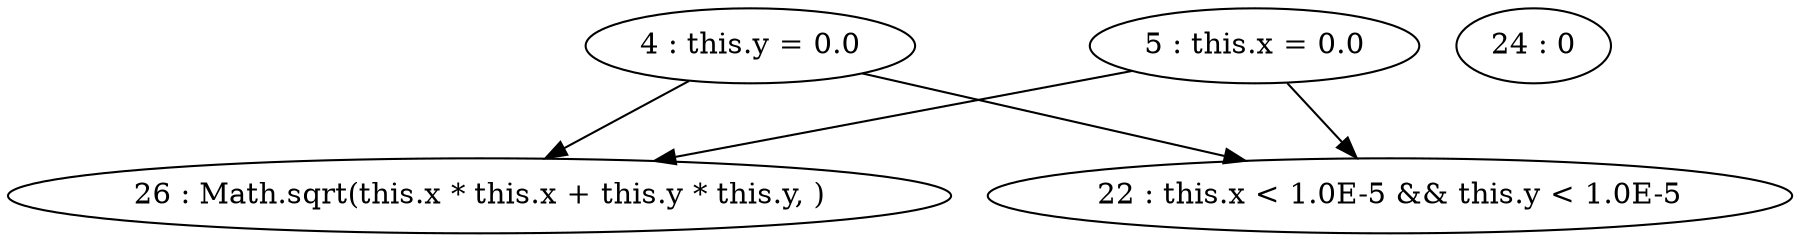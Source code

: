 digraph G {
"4 : this.y = 0.0"
"4 : this.y = 0.0" -> "26 : Math.sqrt(this.x * this.x + this.y * this.y, )"
"4 : this.y = 0.0" -> "22 : this.x < 1.0E-5 && this.y < 1.0E-5"
"5 : this.x = 0.0"
"5 : this.x = 0.0" -> "26 : Math.sqrt(this.x * this.x + this.y * this.y, )"
"5 : this.x = 0.0" -> "22 : this.x < 1.0E-5 && this.y < 1.0E-5"
"22 : this.x < 1.0E-5 && this.y < 1.0E-5"
"24 : 0"
"26 : Math.sqrt(this.x * this.x + this.y * this.y, )"
}
